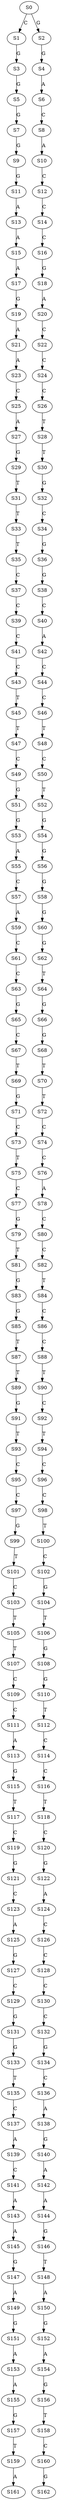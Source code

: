 strict digraph  {
	S0 -> S1 [ label = C ];
	S0 -> S2 [ label = G ];
	S1 -> S3 [ label = G ];
	S2 -> S4 [ label = G ];
	S3 -> S5 [ label = G ];
	S4 -> S6 [ label = A ];
	S5 -> S7 [ label = G ];
	S6 -> S8 [ label = C ];
	S7 -> S9 [ label = G ];
	S8 -> S10 [ label = A ];
	S9 -> S11 [ label = G ];
	S10 -> S12 [ label = C ];
	S11 -> S13 [ label = A ];
	S12 -> S14 [ label = C ];
	S13 -> S15 [ label = A ];
	S14 -> S16 [ label = C ];
	S15 -> S17 [ label = A ];
	S16 -> S18 [ label = G ];
	S17 -> S19 [ label = G ];
	S18 -> S20 [ label = A ];
	S19 -> S21 [ label = A ];
	S20 -> S22 [ label = C ];
	S21 -> S23 [ label = A ];
	S22 -> S24 [ label = C ];
	S23 -> S25 [ label = C ];
	S24 -> S26 [ label = C ];
	S25 -> S27 [ label = A ];
	S26 -> S28 [ label = T ];
	S27 -> S29 [ label = G ];
	S28 -> S30 [ label = T ];
	S29 -> S31 [ label = T ];
	S30 -> S32 [ label = G ];
	S31 -> S33 [ label = T ];
	S32 -> S34 [ label = C ];
	S33 -> S35 [ label = T ];
	S34 -> S36 [ label = G ];
	S35 -> S37 [ label = C ];
	S36 -> S38 [ label = G ];
	S37 -> S39 [ label = C ];
	S38 -> S40 [ label = C ];
	S39 -> S41 [ label = C ];
	S40 -> S42 [ label = A ];
	S41 -> S43 [ label = C ];
	S42 -> S44 [ label = C ];
	S43 -> S45 [ label = T ];
	S44 -> S46 [ label = C ];
	S45 -> S47 [ label = T ];
	S46 -> S48 [ label = T ];
	S47 -> S49 [ label = C ];
	S48 -> S50 [ label = C ];
	S49 -> S51 [ label = G ];
	S50 -> S52 [ label = T ];
	S51 -> S53 [ label = G ];
	S52 -> S54 [ label = G ];
	S53 -> S55 [ label = A ];
	S54 -> S56 [ label = G ];
	S55 -> S57 [ label = C ];
	S56 -> S58 [ label = G ];
	S57 -> S59 [ label = A ];
	S58 -> S60 [ label = G ];
	S59 -> S61 [ label = C ];
	S60 -> S62 [ label = G ];
	S61 -> S63 [ label = C ];
	S62 -> S64 [ label = T ];
	S63 -> S65 [ label = G ];
	S64 -> S66 [ label = G ];
	S65 -> S67 [ label = C ];
	S66 -> S68 [ label = G ];
	S67 -> S69 [ label = T ];
	S68 -> S70 [ label = T ];
	S69 -> S71 [ label = G ];
	S70 -> S72 [ label = T ];
	S71 -> S73 [ label = C ];
	S72 -> S74 [ label = C ];
	S73 -> S75 [ label = T ];
	S74 -> S76 [ label = C ];
	S75 -> S77 [ label = C ];
	S76 -> S78 [ label = A ];
	S77 -> S79 [ label = G ];
	S78 -> S80 [ label = C ];
	S79 -> S81 [ label = T ];
	S80 -> S82 [ label = C ];
	S81 -> S83 [ label = G ];
	S82 -> S84 [ label = T ];
	S83 -> S85 [ label = G ];
	S84 -> S86 [ label = C ];
	S85 -> S87 [ label = T ];
	S86 -> S88 [ label = C ];
	S87 -> S89 [ label = T ];
	S88 -> S90 [ label = T ];
	S89 -> S91 [ label = G ];
	S90 -> S92 [ label = C ];
	S91 -> S93 [ label = T ];
	S92 -> S94 [ label = T ];
	S93 -> S95 [ label = C ];
	S94 -> S96 [ label = C ];
	S95 -> S97 [ label = C ];
	S96 -> S98 [ label = C ];
	S97 -> S99 [ label = G ];
	S98 -> S100 [ label = T ];
	S99 -> S101 [ label = T ];
	S100 -> S102 [ label = C ];
	S101 -> S103 [ label = C ];
	S102 -> S104 [ label = G ];
	S103 -> S105 [ label = T ];
	S104 -> S106 [ label = T ];
	S105 -> S107 [ label = T ];
	S106 -> S108 [ label = G ];
	S107 -> S109 [ label = C ];
	S108 -> S110 [ label = G ];
	S109 -> S111 [ label = C ];
	S110 -> S112 [ label = T ];
	S111 -> S113 [ label = A ];
	S112 -> S114 [ label = C ];
	S113 -> S115 [ label = G ];
	S114 -> S116 [ label = C ];
	S115 -> S117 [ label = T ];
	S116 -> S118 [ label = T ];
	S117 -> S119 [ label = C ];
	S118 -> S120 [ label = C ];
	S119 -> S121 [ label = G ];
	S120 -> S122 [ label = G ];
	S121 -> S123 [ label = C ];
	S122 -> S124 [ label = A ];
	S123 -> S125 [ label = A ];
	S124 -> S126 [ label = C ];
	S125 -> S127 [ label = G ];
	S126 -> S128 [ label = C ];
	S127 -> S129 [ label = C ];
	S128 -> S130 [ label = C ];
	S129 -> S131 [ label = G ];
	S130 -> S132 [ label = C ];
	S131 -> S133 [ label = G ];
	S132 -> S134 [ label = G ];
	S133 -> S135 [ label = T ];
	S134 -> S136 [ label = C ];
	S135 -> S137 [ label = C ];
	S136 -> S138 [ label = A ];
	S137 -> S139 [ label = A ];
	S138 -> S140 [ label = G ];
	S139 -> S141 [ label = C ];
	S140 -> S142 [ label = A ];
	S141 -> S143 [ label = A ];
	S142 -> S144 [ label = A ];
	S143 -> S145 [ label = A ];
	S144 -> S146 [ label = G ];
	S145 -> S147 [ label = G ];
	S146 -> S148 [ label = T ];
	S147 -> S149 [ label = A ];
	S148 -> S150 [ label = A ];
	S149 -> S151 [ label = G ];
	S150 -> S152 [ label = G ];
	S151 -> S153 [ label = A ];
	S152 -> S154 [ label = A ];
	S153 -> S155 [ label = A ];
	S154 -> S156 [ label = G ];
	S155 -> S157 [ label = G ];
	S156 -> S158 [ label = T ];
	S157 -> S159 [ label = T ];
	S158 -> S160 [ label = C ];
	S159 -> S161 [ label = A ];
	S160 -> S162 [ label = G ];
}
